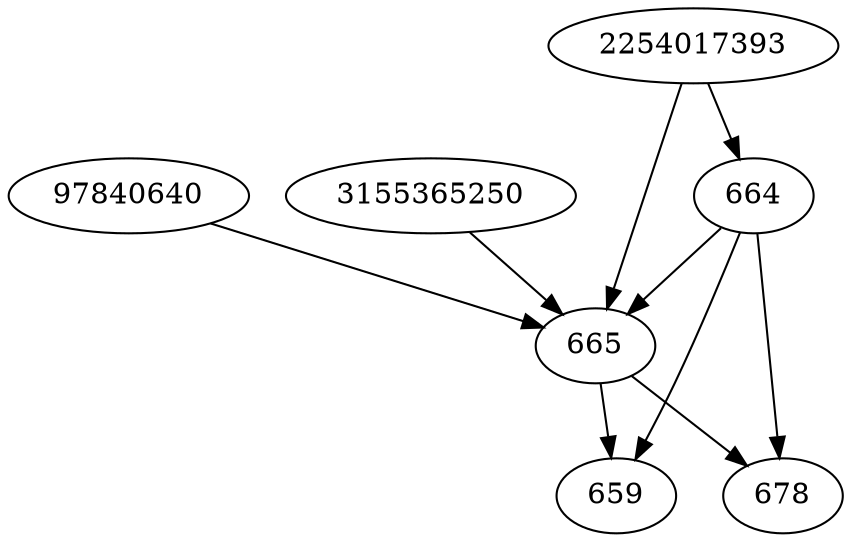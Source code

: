 strict digraph  {
97840640;
3155365250;
678;
2254017393;
659;
664;
665;
97840640 -> 665;
3155365250 -> 665;
2254017393 -> 664;
2254017393 -> 665;
664 -> 665;
664 -> 659;
664 -> 678;
665 -> 659;
665 -> 678;
}
